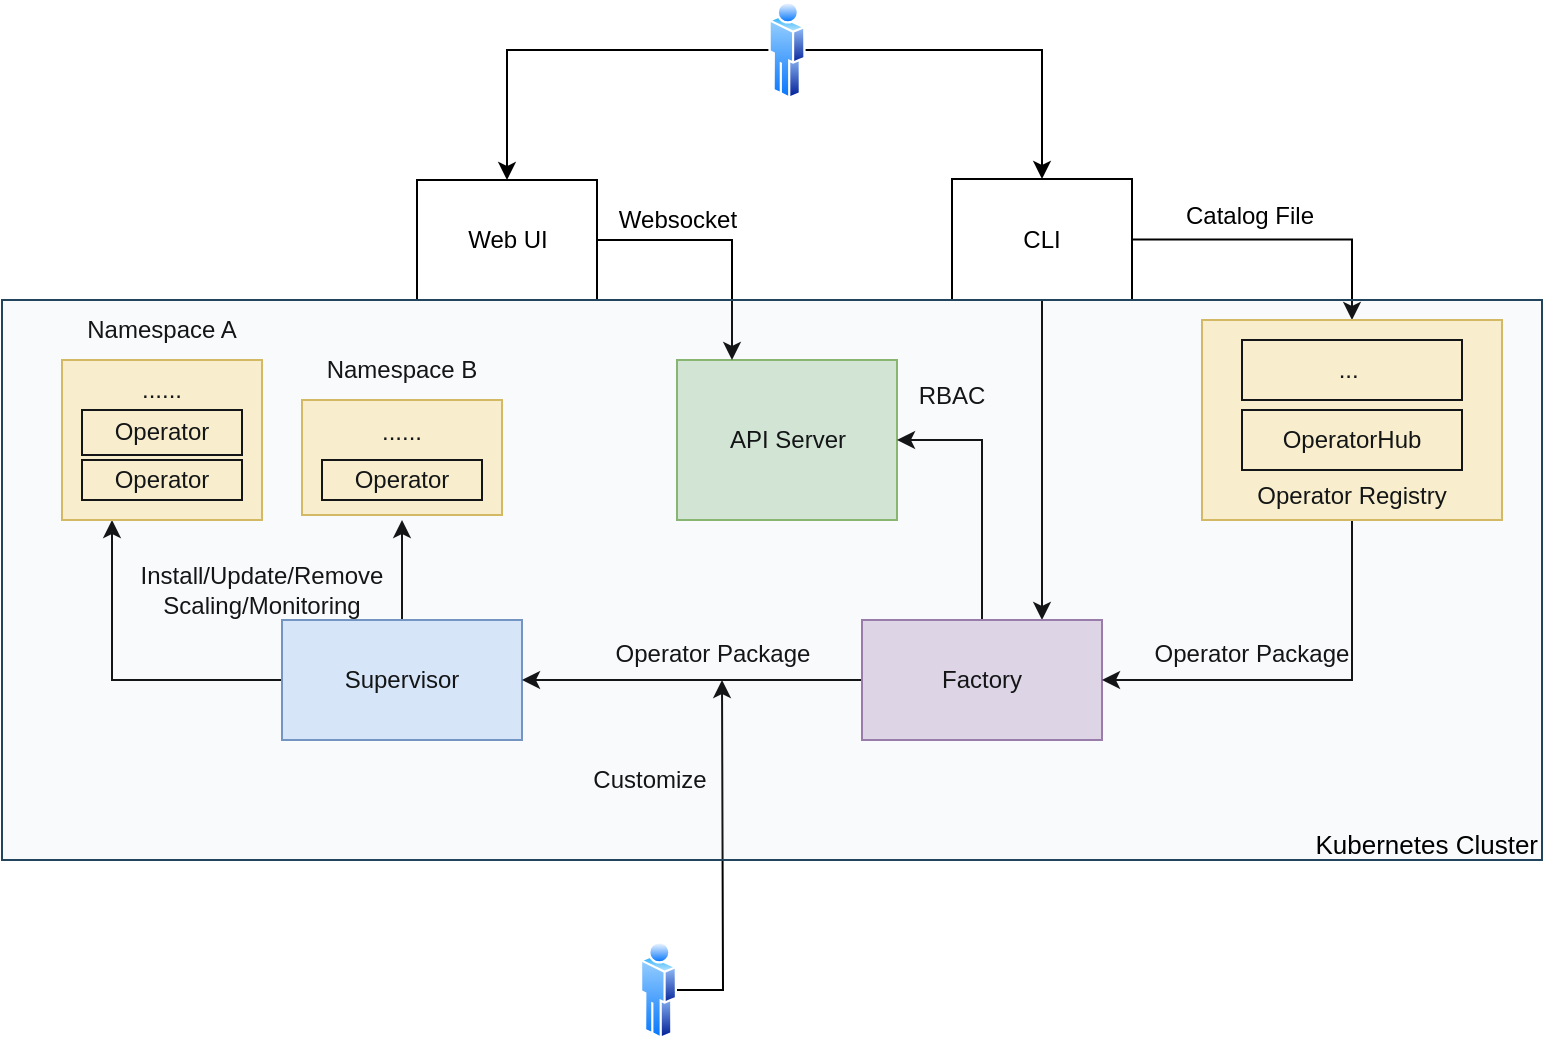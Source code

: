 <mxfile version="13.10.0" type="github" pages="2">
  <diagram id="vErCu-XSn-gXrVOKf6u0" name="Page-1">
    <mxGraphModel dx="1106" dy="591" grid="1" gridSize="10" guides="1" tooltips="1" connect="1" arrows="1" fold="1" page="1" pageScale="1" pageWidth="1169" pageHeight="827" math="0" shadow="0">
      <root>
        <mxCell id="0" />
        <mxCell id="1" parent="0" />
        <mxCell id="kfa0dBnzxTjsRcn_ZWiO-33" style="edgeStyle=orthogonalEdgeStyle;rounded=0;orthogonalLoop=1;jettySize=auto;html=1;exitX=1;exitY=0.5;exitDx=0;exitDy=0;" edge="1" parent="1" source="kfa0dBnzxTjsRcn_ZWiO-3" target="kfa0dBnzxTjsRcn_ZWiO-20">
          <mxGeometry relative="1" as="geometry">
            <mxPoint x="680" y="70" as="sourcePoint" />
          </mxGeometry>
        </mxCell>
        <mxCell id="kfa0dBnzxTjsRcn_ZWiO-1" value="API Server" style="rounded=0;whiteSpace=wrap;html=1;fillColor=#d5e8d4;strokeColor=#82b366;" vertex="1" parent="1">
          <mxGeometry x="447.5" y="240" width="110" height="80" as="geometry" />
        </mxCell>
        <mxCell id="XGBGoHMclb0KZFmQdPqs-2" style="edgeStyle=orthogonalEdgeStyle;rounded=0;orthogonalLoop=1;jettySize=auto;html=1;entryX=0.75;entryY=0;entryDx=0;entryDy=0;" edge="1" parent="1" source="kfa0dBnzxTjsRcn_ZWiO-3" target="kfa0dBnzxTjsRcn_ZWiO-11">
          <mxGeometry relative="1" as="geometry" />
        </mxCell>
        <mxCell id="kfa0dBnzxTjsRcn_ZWiO-3" value="CLI" style="rounded=0;whiteSpace=wrap;html=1;" vertex="1" parent="1">
          <mxGeometry x="585" y="149.5" width="90" height="60.5" as="geometry" />
        </mxCell>
        <mxCell id="kfa0dBnzxTjsRcn_ZWiO-5" style="edgeStyle=orthogonalEdgeStyle;rounded=0;orthogonalLoop=1;jettySize=auto;html=1;entryX=0.25;entryY=0;entryDx=0;entryDy=0;exitX=1;exitY=0.5;exitDx=0;exitDy=0;" edge="1" parent="1" source="kfa0dBnzxTjsRcn_ZWiO-6" target="kfa0dBnzxTjsRcn_ZWiO-1">
          <mxGeometry relative="1" as="geometry">
            <mxPoint x="350" y="139.5" as="sourcePoint" />
          </mxGeometry>
        </mxCell>
        <mxCell id="kfa0dBnzxTjsRcn_ZWiO-6" value="Web UI" style="rounded=0;whiteSpace=wrap;html=1;" vertex="1" parent="1">
          <mxGeometry x="317.5" y="150" width="90" height="60" as="geometry" />
        </mxCell>
        <mxCell id="XGBGoHMclb0KZFmQdPqs-9" style="edgeStyle=orthogonalEdgeStyle;rounded=0;orthogonalLoop=1;jettySize=auto;html=1;" edge="1" parent="1" source="kfa0dBnzxTjsRcn_ZWiO-10">
          <mxGeometry relative="1" as="geometry">
            <mxPoint x="310" y="320" as="targetPoint" />
          </mxGeometry>
        </mxCell>
        <mxCell id="XGBGoHMclb0KZFmQdPqs-11" style="edgeStyle=orthogonalEdgeStyle;rounded=0;orthogonalLoop=1;jettySize=auto;html=1;entryX=0.25;entryY=1;entryDx=0;entryDy=0;" edge="1" parent="1" source="kfa0dBnzxTjsRcn_ZWiO-10" target="kfa0dBnzxTjsRcn_ZWiO-53">
          <mxGeometry relative="1" as="geometry" />
        </mxCell>
        <mxCell id="kfa0dBnzxTjsRcn_ZWiO-10" value="Supervisor" style="rounded=0;whiteSpace=wrap;html=1;fillColor=#dae8fc;strokeColor=#6c8ebf;" vertex="1" parent="1">
          <mxGeometry x="250" y="370" width="120" height="60" as="geometry" />
        </mxCell>
        <mxCell id="kfa0dBnzxTjsRcn_ZWiO-40" style="edgeStyle=orthogonalEdgeStyle;rounded=0;orthogonalLoop=1;jettySize=auto;html=1;entryX=1;entryY=0.5;entryDx=0;entryDy=0;" edge="1" parent="1" source="kfa0dBnzxTjsRcn_ZWiO-11" target="kfa0dBnzxTjsRcn_ZWiO-1">
          <mxGeometry relative="1" as="geometry" />
        </mxCell>
        <mxCell id="kfa0dBnzxTjsRcn_ZWiO-41" style="edgeStyle=orthogonalEdgeStyle;rounded=0;orthogonalLoop=1;jettySize=auto;html=1;" edge="1" parent="1" source="kfa0dBnzxTjsRcn_ZWiO-11" target="kfa0dBnzxTjsRcn_ZWiO-10">
          <mxGeometry relative="1" as="geometry" />
        </mxCell>
        <mxCell id="kfa0dBnzxTjsRcn_ZWiO-11" value="Factory" style="rounded=0;whiteSpace=wrap;html=1;fillColor=#e1d5e7;strokeColor=#9673a6;" vertex="1" parent="1">
          <mxGeometry x="540" y="370" width="120" height="60" as="geometry" />
        </mxCell>
        <mxCell id="kfa0dBnzxTjsRcn_ZWiO-54" style="edgeStyle=orthogonalEdgeStyle;rounded=0;orthogonalLoop=1;jettySize=auto;html=1;exitX=0.5;exitY=1;exitDx=0;exitDy=0;entryX=1;entryY=0.5;entryDx=0;entryDy=0;" edge="1" parent="1" source="kfa0dBnzxTjsRcn_ZWiO-20" target="kfa0dBnzxTjsRcn_ZWiO-11">
          <mxGeometry relative="1" as="geometry" />
        </mxCell>
        <mxCell id="kfa0dBnzxTjsRcn_ZWiO-20" value="" style="rounded=0;whiteSpace=wrap;html=1;align=left;strokeColor=#d6b656;fillColor=#fff2cc;" vertex="1" parent="1">
          <mxGeometry x="710" y="220" width="150" height="100" as="geometry" />
        </mxCell>
        <mxCell id="XGBGoHMclb0KZFmQdPqs-1" style="edgeStyle=orthogonalEdgeStyle;rounded=0;orthogonalLoop=1;jettySize=auto;html=1;" edge="1" parent="1" source="kfa0dBnzxTjsRcn_ZWiO-28" target="kfa0dBnzxTjsRcn_ZWiO-3">
          <mxGeometry relative="1" as="geometry" />
        </mxCell>
        <mxCell id="XGBGoHMclb0KZFmQdPqs-17" style="edgeStyle=orthogonalEdgeStyle;rounded=0;orthogonalLoop=1;jettySize=auto;html=1;entryX=0.5;entryY=0;entryDx=0;entryDy=0;" edge="1" parent="1" source="kfa0dBnzxTjsRcn_ZWiO-28" target="kfa0dBnzxTjsRcn_ZWiO-6">
          <mxGeometry relative="1" as="geometry" />
        </mxCell>
        <mxCell id="kfa0dBnzxTjsRcn_ZWiO-28" value="" style="aspect=fixed;perimeter=ellipsePerimeter;html=1;align=center;shadow=0;dashed=0;spacingTop=3;image;image=img/lib/active_directory/user.svg;fillColor=none;" vertex="1" parent="1">
          <mxGeometry x="493.25" y="60" width="18.5" height="50" as="geometry" />
        </mxCell>
        <mxCell id="kfa0dBnzxTjsRcn_ZWiO-29" value="Catalog File" style="text;html=1;strokeColor=none;fillColor=none;align=center;verticalAlign=middle;whiteSpace=wrap;rounded=0;" vertex="1" parent="1">
          <mxGeometry x="694.25" y="160" width="80" height="16" as="geometry" />
        </mxCell>
        <mxCell id="kfa0dBnzxTjsRcn_ZWiO-31" value="OperatorHub" style="rounded=0;whiteSpace=wrap;html=1;fillColor=none;" vertex="1" parent="1">
          <mxGeometry x="730" y="265" width="110" height="30" as="geometry" />
        </mxCell>
        <mxCell id="kfa0dBnzxTjsRcn_ZWiO-35" value="RBAC" style="text;html=1;strokeColor=none;fillColor=none;align=center;verticalAlign=middle;whiteSpace=wrap;rounded=0;" vertex="1" parent="1">
          <mxGeometry x="565" y="247.5" width="40" height="20" as="geometry" />
        </mxCell>
        <mxCell id="kfa0dBnzxTjsRcn_ZWiO-44" value="Operator Package" style="text;html=1;strokeColor=none;fillColor=none;align=center;verticalAlign=middle;whiteSpace=wrap;rounded=0;" vertex="1" parent="1">
          <mxGeometry x="673.5" y="379" width="121.5" height="16" as="geometry" />
        </mxCell>
        <mxCell id="kfa0dBnzxTjsRcn_ZWiO-45" value="Websocket" style="text;html=1;strokeColor=none;fillColor=none;align=center;verticalAlign=middle;whiteSpace=wrap;rounded=0;" vertex="1" parent="1">
          <mxGeometry x="407.5" y="160" width="80" height="20" as="geometry" />
        </mxCell>
        <mxCell id="kfa0dBnzxTjsRcn_ZWiO-48" value="...&amp;nbsp;" style="rounded=0;whiteSpace=wrap;html=1;fillColor=none;" vertex="1" parent="1">
          <mxGeometry x="730" y="230" width="110" height="30" as="geometry" />
        </mxCell>
        <mxCell id="kfa0dBnzxTjsRcn_ZWiO-49" value="Operator Package" style="text;html=1;strokeColor=none;fillColor=none;align=center;verticalAlign=middle;whiteSpace=wrap;rounded=0;" vertex="1" parent="1">
          <mxGeometry x="407.5" y="379" width="115" height="15" as="geometry" />
        </mxCell>
        <mxCell id="kfa0dBnzxTjsRcn_ZWiO-51" value="Install/Update/Remove&lt;br&gt;Scaling/Monitoring" style="text;html=1;strokeColor=none;fillColor=none;align=center;verticalAlign=middle;whiteSpace=wrap;rounded=0;" vertex="1" parent="1">
          <mxGeometry x="170" y="340" width="140" height="30" as="geometry" />
        </mxCell>
        <mxCell id="kfa0dBnzxTjsRcn_ZWiO-53" value="" style="rounded=0;whiteSpace=wrap;html=1;strokeColor=#d6b656;fillColor=#fff2cc;" vertex="1" parent="1">
          <mxGeometry x="140" y="240" width="100" height="80" as="geometry" />
        </mxCell>
        <mxCell id="kfa0dBnzxTjsRcn_ZWiO-57" value="Operator Registry" style="text;html=1;strokeColor=none;fillColor=none;align=center;verticalAlign=middle;whiteSpace=wrap;rounded=0;" vertex="1" parent="1">
          <mxGeometry x="735" y="295" width="100" height="25" as="geometry" />
        </mxCell>
        <mxCell id="kfa0dBnzxTjsRcn_ZWiO-59" style="edgeStyle=orthogonalEdgeStyle;rounded=0;orthogonalLoop=1;jettySize=auto;html=1;" edge="1" parent="1" source="kfa0dBnzxTjsRcn_ZWiO-58">
          <mxGeometry relative="1" as="geometry">
            <mxPoint x="470" y="400" as="targetPoint" />
          </mxGeometry>
        </mxCell>
        <mxCell id="kfa0dBnzxTjsRcn_ZWiO-58" value="" style="aspect=fixed;perimeter=ellipsePerimeter;html=1;align=center;shadow=0;dashed=0;spacingTop=3;image;image=img/lib/active_directory/user.svg;strokeColor=#000000;fillColor=none;" vertex="1" parent="1">
          <mxGeometry x="429" y="530" width="18.5" height="50" as="geometry" />
        </mxCell>
        <mxCell id="kfa0dBnzxTjsRcn_ZWiO-61" value="Customize" style="text;html=1;strokeColor=none;fillColor=none;align=center;verticalAlign=middle;whiteSpace=wrap;rounded=0;" vertex="1" parent="1">
          <mxGeometry x="397.13" y="440" width="74.25" height="20" as="geometry" />
        </mxCell>
        <mxCell id="XGBGoHMclb0KZFmQdPqs-3" value="Operator" style="rounded=0;whiteSpace=wrap;html=1;strokeColor=#000000;fillColor=none;" vertex="1" parent="1">
          <mxGeometry x="150" y="265" width="80" height="22.5" as="geometry" />
        </mxCell>
        <mxCell id="XGBGoHMclb0KZFmQdPqs-5" value="Operator" style="rounded=0;whiteSpace=wrap;html=1;strokeColor=#000000;fillColor=none;" vertex="1" parent="1">
          <mxGeometry x="150" y="290" width="80" height="20" as="geometry" />
        </mxCell>
        <mxCell id="XGBGoHMclb0KZFmQdPqs-13" value="" style="rounded=0;whiteSpace=wrap;html=1;strokeColor=#d6b656;fillColor=#fff2cc;" vertex="1" parent="1">
          <mxGeometry x="260" y="260" width="100" height="57.5" as="geometry" />
        </mxCell>
        <mxCell id="XGBGoHMclb0KZFmQdPqs-14" value="Operator" style="rounded=0;whiteSpace=wrap;html=1;strokeColor=#000000;fillColor=none;" vertex="1" parent="1">
          <mxGeometry x="270" y="290" width="80" height="20" as="geometry" />
        </mxCell>
        <mxCell id="XGBGoHMclb0KZFmQdPqs-15" value="Namespace A" style="text;html=1;strokeColor=none;fillColor=none;align=center;verticalAlign=middle;whiteSpace=wrap;rounded=0;" vertex="1" parent="1">
          <mxGeometry x="145" y="215" width="90" height="20" as="geometry" />
        </mxCell>
        <mxCell id="XGBGoHMclb0KZFmQdPqs-16" value="Namespace B" style="text;html=1;strokeColor=none;fillColor=none;align=center;verticalAlign=middle;whiteSpace=wrap;rounded=0;" vertex="1" parent="1">
          <mxGeometry x="265" y="235" width="90" height="20" as="geometry" />
        </mxCell>
        <mxCell id="XGBGoHMclb0KZFmQdPqs-21" value="......" style="text;html=1;strokeColor=none;fillColor=none;align=center;verticalAlign=middle;whiteSpace=wrap;rounded=0;" vertex="1" parent="1">
          <mxGeometry x="170" y="245" width="40" height="20" as="geometry" />
        </mxCell>
        <mxCell id="XGBGoHMclb0KZFmQdPqs-23" value="......" style="text;html=1;strokeColor=none;fillColor=none;align=center;verticalAlign=middle;whiteSpace=wrap;rounded=0;" vertex="1" parent="1">
          <mxGeometry x="290" y="266.25" width="40" height="20" as="geometry" />
        </mxCell>
        <mxCell id="XGBGoHMclb0KZFmQdPqs-24" value="&lt;font style=&quot;font-size: 13px&quot;&gt;&lt;br&gt;&lt;br&gt;&lt;br&gt;&lt;br&gt;&lt;br&gt;&lt;br&gt;&lt;br&gt;&lt;br&gt;&lt;br&gt;&lt;br&gt;&lt;br&gt;&lt;br&gt;&lt;br&gt;&lt;br&gt;&lt;br&gt;&lt;br&gt;&lt;br&gt;Kubernetes Cluster&lt;/font&gt;" style="rounded=0;whiteSpace=wrap;html=1;shadow=0;fillOpacity=10;fillColor=#bac8d3;strokeColor=#23445d;align=right;" vertex="1" parent="1">
          <mxGeometry x="110" y="210" width="770" height="280" as="geometry" />
        </mxCell>
      </root>
    </mxGraphModel>
  </diagram>
  <diagram id="QyEyMzm-IfMS6gwbFKOA" name="Page-2">
    <mxGraphModel dx="786" dy="491" grid="1" gridSize="10" guides="1" tooltips="1" connect="1" arrows="1" fold="1" page="1" pageScale="1" pageWidth="1169" pageHeight="827" math="0" shadow="0">
      <root>
        <mxCell id="1ELLysNqT5oGYkqdU9zu-0" />
        <mxCell id="1ELLysNqT5oGYkqdU9zu-1" parent="1ELLysNqT5oGYkqdU9zu-0" />
      </root>
    </mxGraphModel>
  </diagram>
</mxfile>
